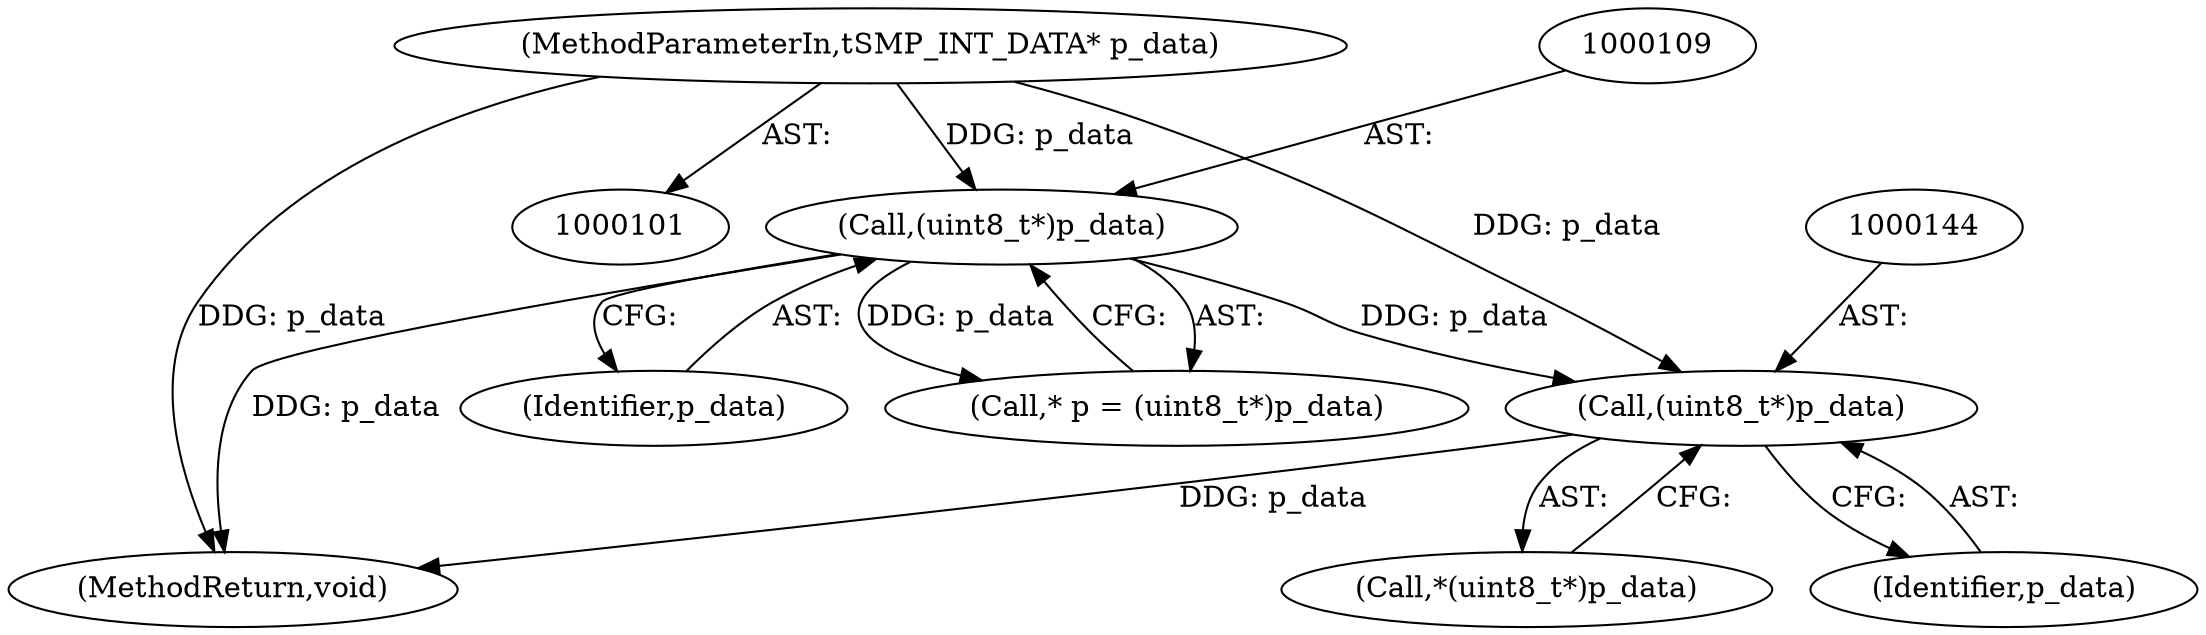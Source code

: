 digraph "0_Android_e8bbf5b0889790cf8616f4004867f0ff656f0551@pointer" {
"1000143" [label="(Call,(uint8_t*)p_data)"];
"1000108" [label="(Call,(uint8_t*)p_data)"];
"1000103" [label="(MethodParameterIn,tSMP_INT_DATA* p_data)"];
"1000168" [label="(MethodReturn,void)"];
"1000110" [label="(Identifier,p_data)"];
"1000103" [label="(MethodParameterIn,tSMP_INT_DATA* p_data)"];
"1000142" [label="(Call,*(uint8_t*)p_data)"];
"1000143" [label="(Call,(uint8_t*)p_data)"];
"1000106" [label="(Call,* p = (uint8_t*)p_data)"];
"1000108" [label="(Call,(uint8_t*)p_data)"];
"1000145" [label="(Identifier,p_data)"];
"1000143" -> "1000142"  [label="AST: "];
"1000143" -> "1000145"  [label="CFG: "];
"1000144" -> "1000143"  [label="AST: "];
"1000145" -> "1000143"  [label="AST: "];
"1000142" -> "1000143"  [label="CFG: "];
"1000143" -> "1000168"  [label="DDG: p_data"];
"1000108" -> "1000143"  [label="DDG: p_data"];
"1000103" -> "1000143"  [label="DDG: p_data"];
"1000108" -> "1000106"  [label="AST: "];
"1000108" -> "1000110"  [label="CFG: "];
"1000109" -> "1000108"  [label="AST: "];
"1000110" -> "1000108"  [label="AST: "];
"1000106" -> "1000108"  [label="CFG: "];
"1000108" -> "1000168"  [label="DDG: p_data"];
"1000108" -> "1000106"  [label="DDG: p_data"];
"1000103" -> "1000108"  [label="DDG: p_data"];
"1000103" -> "1000101"  [label="AST: "];
"1000103" -> "1000168"  [label="DDG: p_data"];
}
